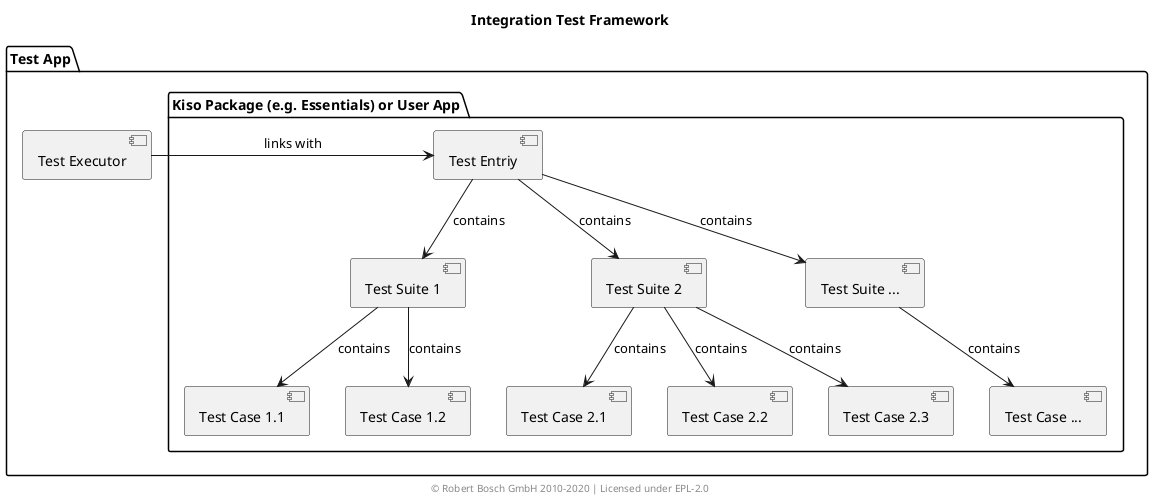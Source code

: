 @startuml

title Integration Test Framework

package "Test App" {
    component "Test Executor" as testexecutor
    package "Kiso Package (e.g. Essentials) or User App" {
        component "Test Entriy" as testentry
        component "Test Suite 1" as testsuite1
        component "Test Suite 2" as testsuite2
        component "Test Suite ..." as testsuitecont
        component "Test Case 1.1" as testcase11
        component "Test Case 1.2" as testcase12
        component "Test Case 2.1" as testcase21
        component "Test Case 2.2" as testcase22
        component "Test Case 2.3" as testcase23
        component "Test Case ..." as testcasecont
    }
}

testexecutor -> testentry : links with

testentry --> testsuite1 : contains
testentry --> testsuite2 : contains
testentry --> testsuitecont : contains
testsuite1 --> testcase11 : contains
testsuite1 --> testcase12 : contains
testsuite2 --> testcase21 : contains
testsuite2 --> testcase22 : contains
testsuite2 --> testcase23 : contains
testsuitecont --> testcasecont : contains

footer © Robert Bosch GmbH 2010-2020 | Licensed under EPL-2.0

@enduml
